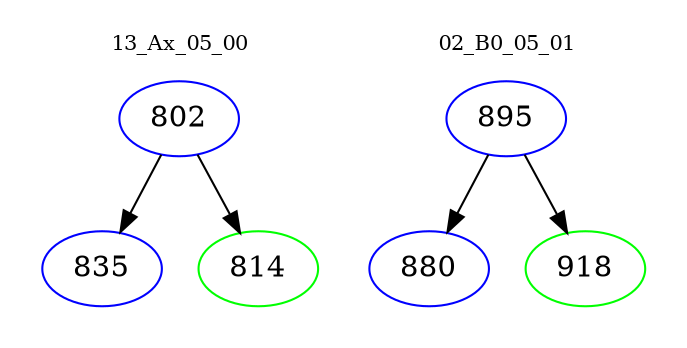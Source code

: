 digraph{
subgraph cluster_0 {
color = white
label = "13_Ax_05_00";
fontsize=10;
T0_802 [label="802", color="blue"]
T0_802 -> T0_835 [color="black"]
T0_835 [label="835", color="blue"]
T0_802 -> T0_814 [color="black"]
T0_814 [label="814", color="green"]
}
subgraph cluster_1 {
color = white
label = "02_B0_05_01";
fontsize=10;
T1_895 [label="895", color="blue"]
T1_895 -> T1_880 [color="black"]
T1_880 [label="880", color="blue"]
T1_895 -> T1_918 [color="black"]
T1_918 [label="918", color="green"]
}
}
